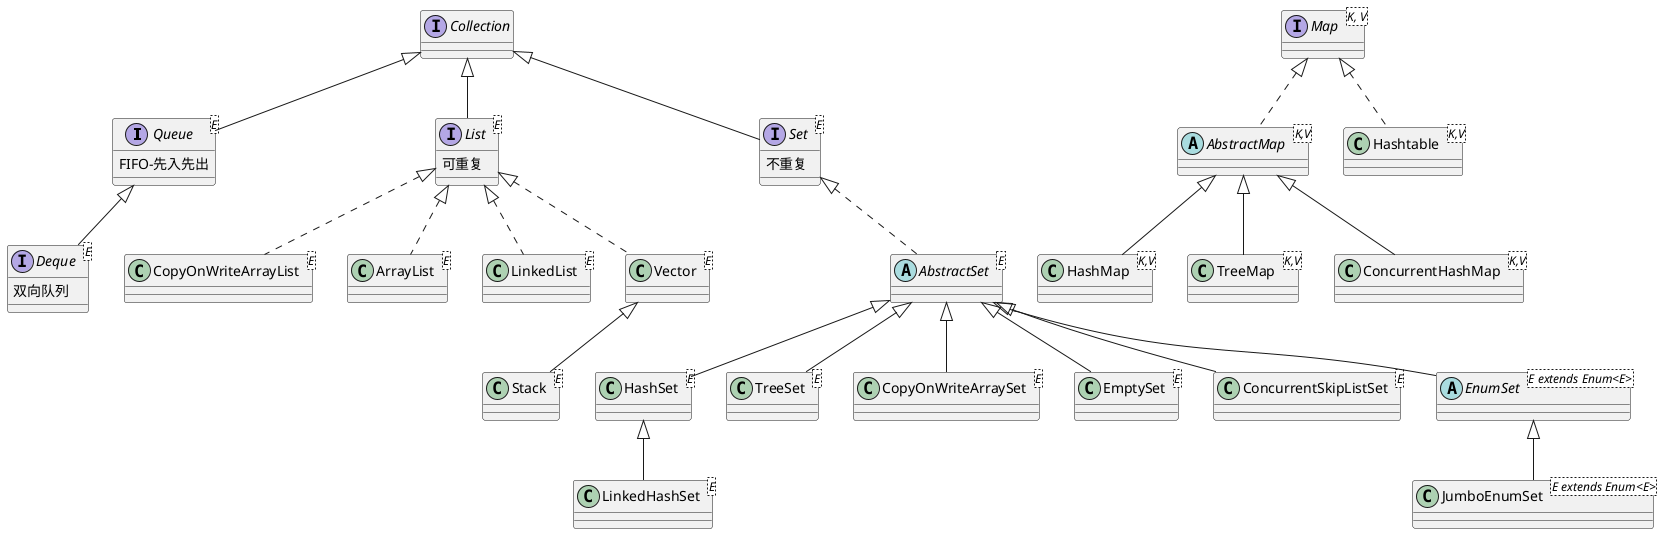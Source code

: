 @startuml
'集合

interface Queue<E> extends Collection{
FIFO-先入先出
}
interface List<E> extends Collection{
可重复
}
interface Set<E> extends Collection{
不重复
}
interface Deque<E> extends Queue{
双向队列
}
'list
class CopyOnWriteArrayList<E> implements List
class ArrayList<E>  implements List
class LinkedList<E> implements List
class Stack<E> extends Vector
class Vector<E> implements List
class HashSet<E> extends AbstractSet
class TreeSet<E> extends AbstractSet
abstract class AbstractSet<E>  implements Set
class CopyOnWriteArraySet<E> extends AbstractSet
class EmptySet<E> extends AbstractSet
class ConcurrentSkipListSet<E> extends AbstractSet
abstract class EnumSet<E extends Enum<E>> extends AbstractSet
class JumboEnumSet<E extends Enum<E>> extends EnumSet
class LinkedHashSet<E> extends HashSet
'map
interface Map<K, V>
abstract class AbstractMap<K,V> implements Map
class HashMap<K,V> extends AbstractMap
class TreeMap<K,V> extends AbstractMap
class Hashtable<K,V> implements Map
class ConcurrentHashMap<K,V> extends AbstractMap
@enduml